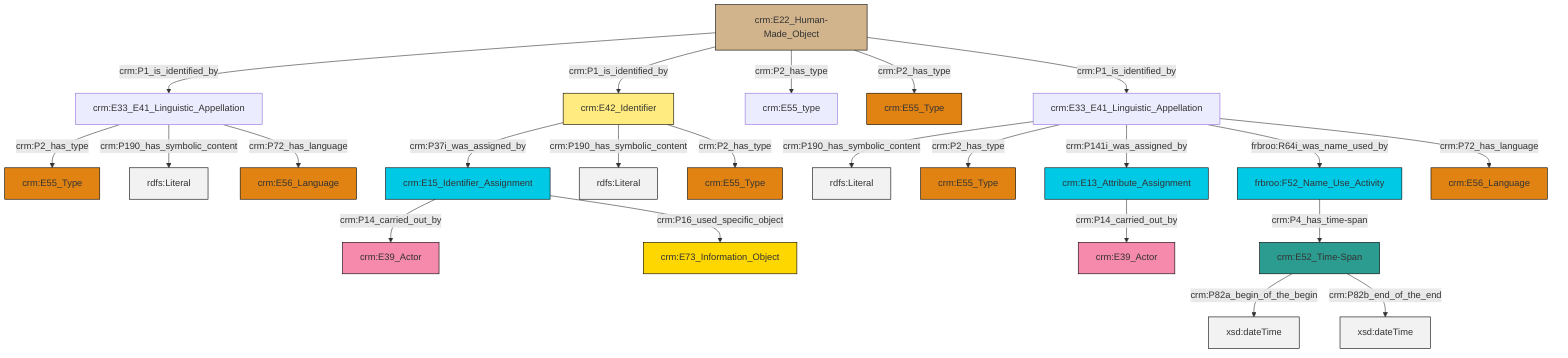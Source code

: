 graph TD
classDef Literal fill:#f2f2f2,stroke:#000000;
classDef CRM_Entity fill:#FFFFFF,stroke:#000000;
classDef Temporal_Entity fill:#00C9E6, stroke:#000000;
classDef Type fill:#E18312, stroke:#000000;
classDef Time-Span fill:#2C9C91, stroke:#000000;
classDef Appellation fill:#FFEB7F, stroke:#000000;
classDef Place fill:#008836, stroke:#000000;
classDef Persistent_Item fill:#B266B2, stroke:#000000;
classDef Conceptual_Object fill:#FFD700, stroke:#000000;
classDef Physical_Thing fill:#D2B48C, stroke:#000000;
classDef Actor fill:#f58aad, stroke:#000000;
classDef PC_Classes fill:#4ce600, stroke:#000000;
classDef Multi fill:#cccccc,stroke:#000000;

0["crm:E22_Human-Made_Object"]:::Physical_Thing -->|crm:P1_is_identified_by| 1["crm:E33_E41_Linguistic_Appellation"]:::Default
6["crm:E52_Time-Span"]:::Time-Span -->|crm:P82a_begin_of_the_begin| 7[xsd:dateTime]:::Literal
10["frbroo:F52_Name_Use_Activity"]:::Temporal_Entity -->|crm:P4_has_time-span| 6["crm:E52_Time-Span"]:::Time-Span
15["crm:E42_Identifier"]:::Appellation -->|crm:P37i_was_assigned_by| 16["crm:E15_Identifier_Assignment"]:::Temporal_Entity
16["crm:E15_Identifier_Assignment"]:::Temporal_Entity -->|crm:P14_carried_out_by| 8["crm:E39_Actor"]:::Actor
17["crm:E33_E41_Linguistic_Appellation"]:::Default -->|crm:P190_has_symbolic_content| 18[rdfs:Literal]:::Literal
15["crm:E42_Identifier"]:::Appellation -->|crm:P190_has_symbolic_content| 20[rdfs:Literal]:::Literal
0["crm:E22_Human-Made_Object"]:::Physical_Thing -->|crm:P1_is_identified_by| 15["crm:E42_Identifier"]:::Appellation
17["crm:E33_E41_Linguistic_Appellation"]:::Default -->|crm:P2_has_type| 26["crm:E55_Type"]:::Type
0["crm:E22_Human-Made_Object"]:::Physical_Thing -->|crm:P2_has_type| 12["crm:E55_type"]:::Default
16["crm:E15_Identifier_Assignment"]:::Temporal_Entity -->|crm:P16_used_specific_object| 30["crm:E73_Information_Object"]:::Conceptual_Object
0["crm:E22_Human-Made_Object"]:::Physical_Thing -->|crm:P2_has_type| 22["crm:E55_Type"]:::Type
0["crm:E22_Human-Made_Object"]:::Physical_Thing -->|crm:P1_is_identified_by| 17["crm:E33_E41_Linguistic_Appellation"]:::Default
15["crm:E42_Identifier"]:::Appellation -->|crm:P2_has_type| 32["crm:E55_Type"]:::Type
1["crm:E33_E41_Linguistic_Appellation"]:::Default -->|crm:P2_has_type| 2["crm:E55_Type"]:::Type
17["crm:E33_E41_Linguistic_Appellation"]:::Default -->|crm:P141i_was_assigned_by| 4["crm:E13_Attribute_Assignment"]:::Temporal_Entity
1["crm:E33_E41_Linguistic_Appellation"]:::Default -->|crm:P190_has_symbolic_content| 35[rdfs:Literal]:::Literal
1["crm:E33_E41_Linguistic_Appellation"]:::Default -->|crm:P72_has_language| 28["crm:E56_Language"]:::Type
6["crm:E52_Time-Span"]:::Time-Span -->|crm:P82b_end_of_the_end| 39[xsd:dateTime]:::Literal
17["crm:E33_E41_Linguistic_Appellation"]:::Default -->|frbroo:R64i_was_name_used_by| 10["frbroo:F52_Name_Use_Activity"]:::Temporal_Entity
4["crm:E13_Attribute_Assignment"]:::Temporal_Entity -->|crm:P14_carried_out_by| 24["crm:E39_Actor"]:::Actor
17["crm:E33_E41_Linguistic_Appellation"]:::Default -->|crm:P72_has_language| 40["crm:E56_Language"]:::Type